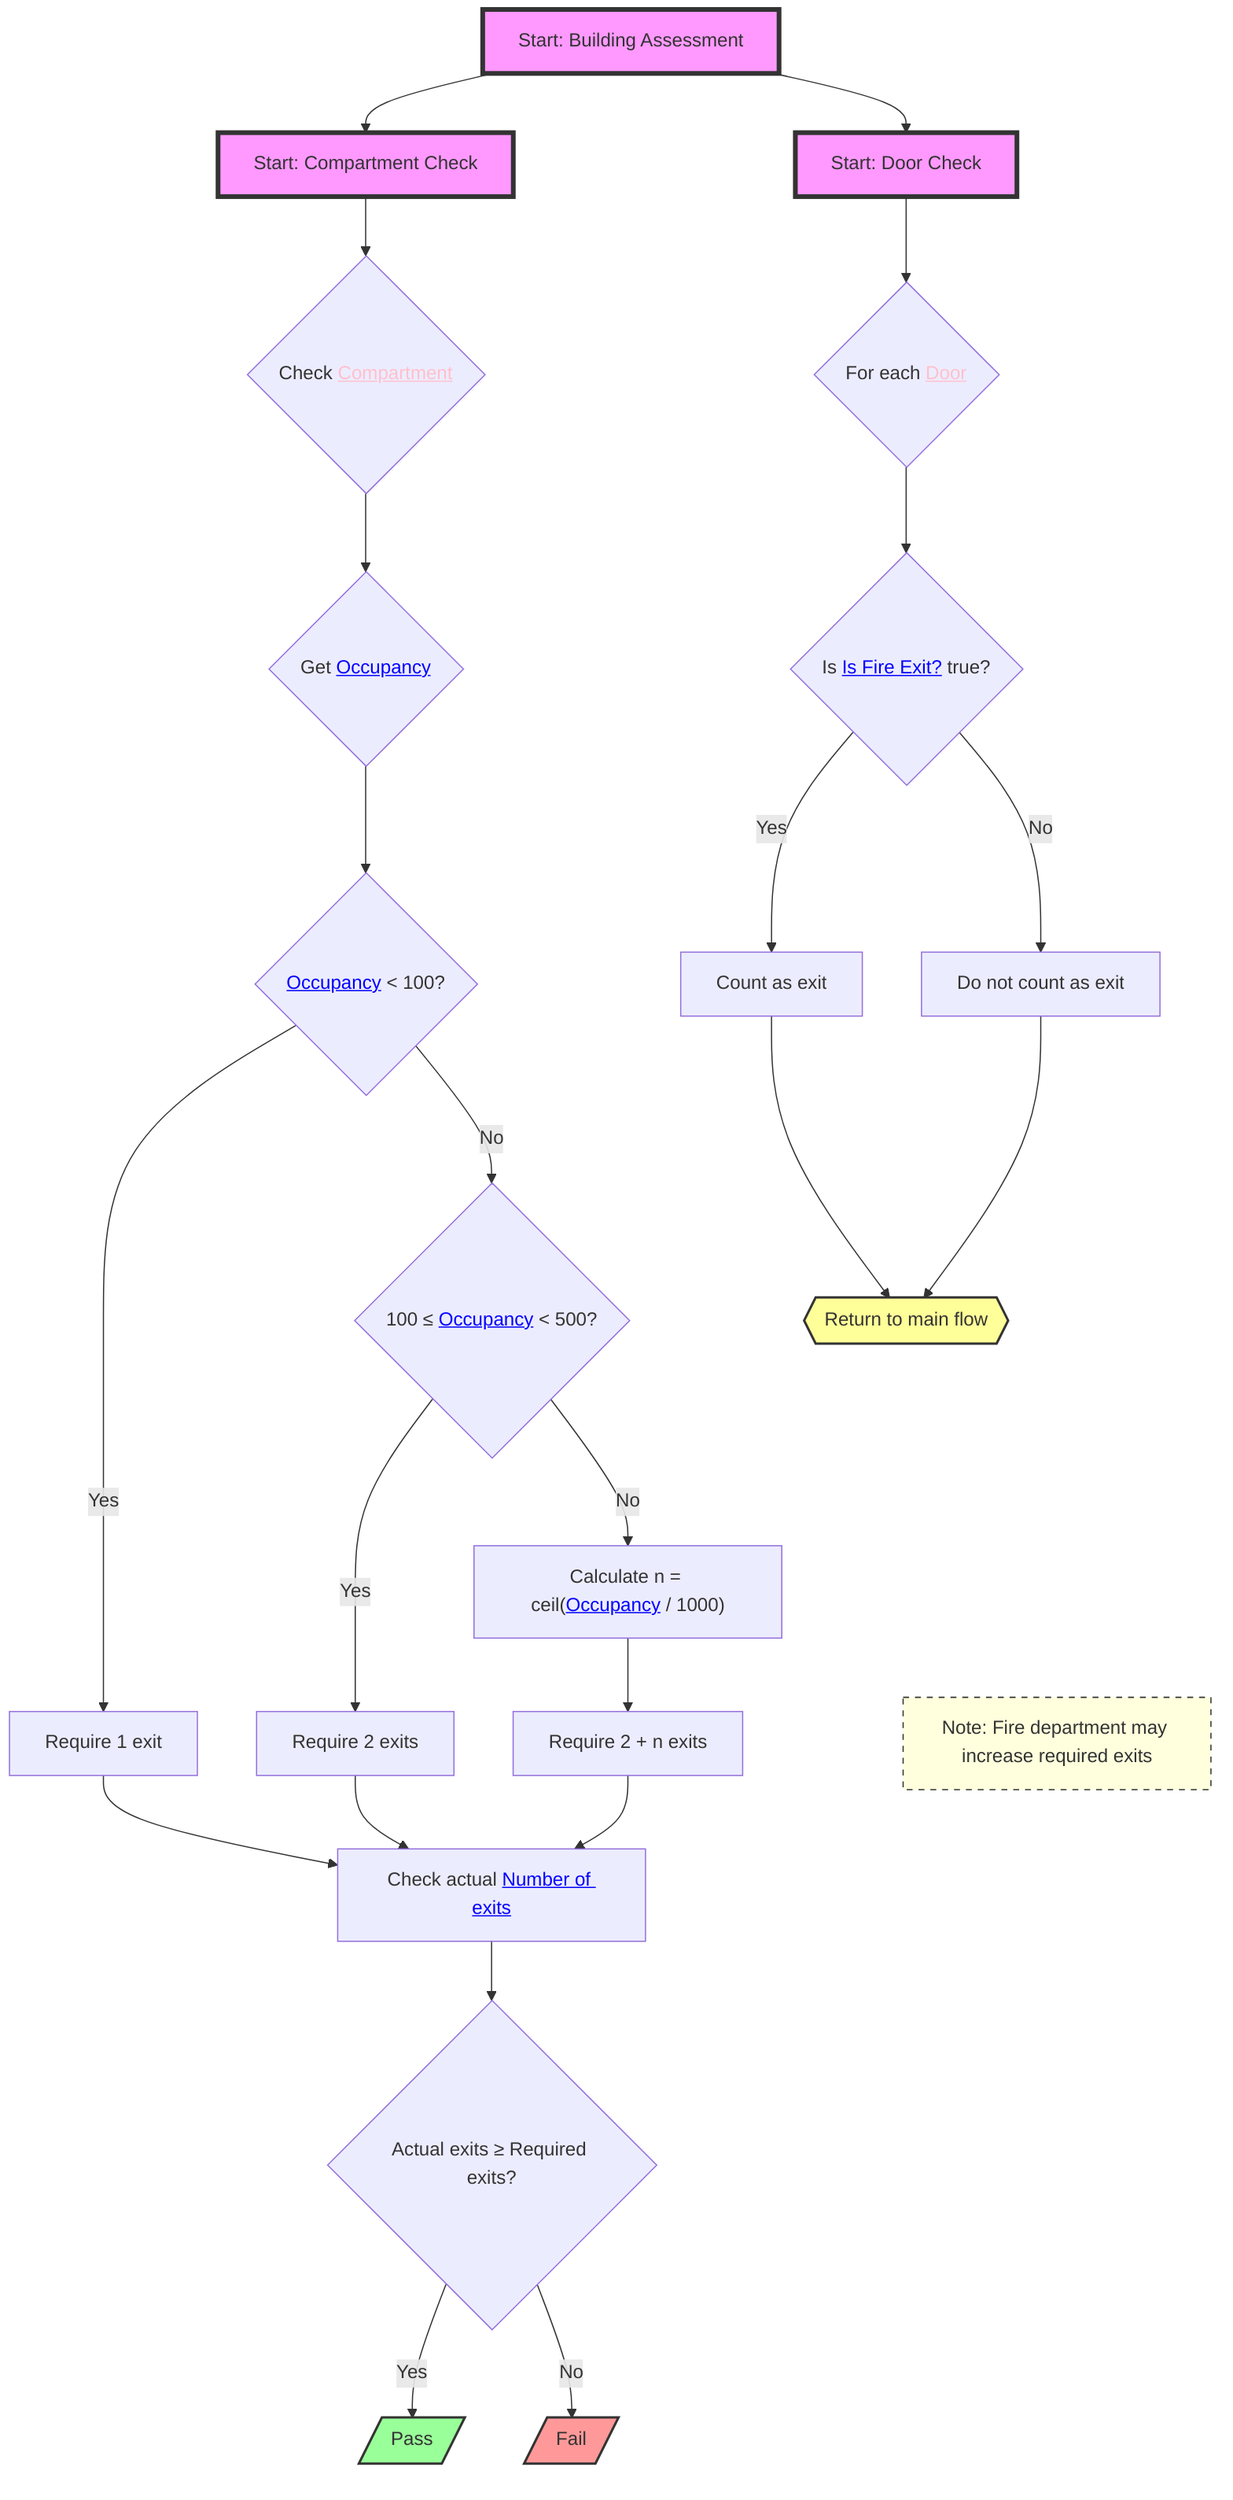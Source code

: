 flowchart TD
    %% Start points
    A["Start: Building Assessment"]
    S1["Start: Compartment Check"]
    S2["Start: Door Check"]

    %% Main flow
    A --> S1 & S2
    S1 --> B{"Check <a href='http://example.com/firebimbuilding#Compartment' style='color:pink;'>Compartment</a>"}
    B --> C{"Get <a href='http://example.com/firebimbuilding#Occupancy' style='color:blue;'>Occupancy</a>"}
    C --> D{"<a href='http://example.com/firebimbuilding#Occupancy' style='color:blue;'>Occupancy</a> &lt; 100?"}
    D -- Yes --> E["Require 1 exit"]
    D -- No --> F{"100 ≤ <a href='http://example.com/firebimbuilding#Occupancy' style='color:blue;'>Occupancy</a> &lt; 500?"}
    F -- Yes --> G["Require 2 exits"]
    F -- No --> I["Calculate n = ceil(<a href='http://example.com/firebimbuilding#Occupancy' style='color:blue;'>Occupancy</a> / 1000)"]
    I --> J["Require 2 + n exits"]
    E & G & J --> L["Check actual <a href='http://example.com/firebimbuilding#NumberOfExits' style='color:blue;'>Number of exits</a>"]
    L --> M{"Actual exits ≥ Required exits?"}
    M -- Yes --> N[/"Pass"/]:::passClass
    M -- No --> O[/"Fail"/]:::failClass

    %% Door check flow
    S2 --> T{"For each <a href='http://example.com/firebimbuilding#Door' style='color:pink;'>Door</a>"}
    T --> U{"Is <a href='http://example.com/firebimbuilding#IsFireExit' style='color:blue;'>Is Fire Exit?</a> true?"}
    U -- Yes --> V["Count as exit"]
    U -- No --> W["Do not count as exit"]
    V & W --> X{{"Return to main flow"}}:::redirectClass

    %% Special case
    P["Note: Fire department may increase required exits"]:::noteClass
    P ~~~ L

    %% Styles
    classDef startClass fill:#f9f,stroke:#333,stroke-width:4px;
    classDef passClass fill:#9f9,stroke:#333,stroke-width:2px;
    classDef failClass fill:#f99,stroke:#333,stroke-width:2px;
    classDef redirectClass fill:#ff9,stroke:#333,stroke-width:2px;
    classDef noteClass fill:#ffd,stroke:#333,stroke-width:1px,stroke-dasharray: 5 5;

    %% Applying styles
    class A,S1,S2 startClass;
    class N passClass;
    class O failClass;
    class X redirectClass;
    class P noteClass;